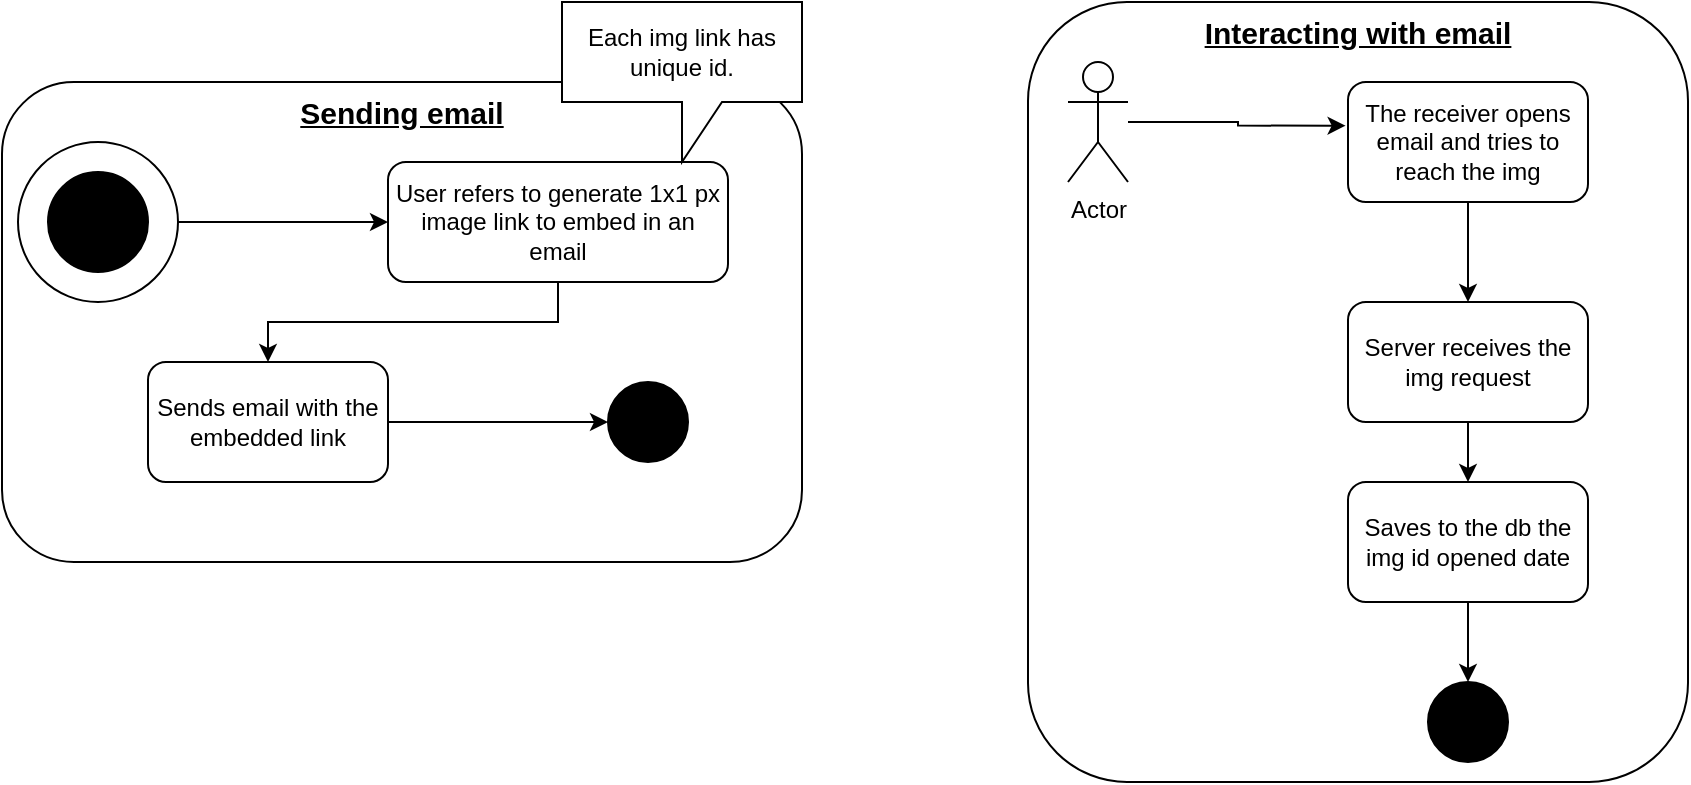 <mxfile version="22.1.21" type="github">
  <diagram id="C5RBs43oDa-KdzZeNtuy" name="Page-1">
    <mxGraphModel dx="629" dy="316" grid="1" gridSize="10" guides="1" tooltips="1" connect="1" arrows="1" fold="1" page="1" pageScale="1" pageWidth="827" pageHeight="1169" math="0" shadow="0">
      <root>
        <mxCell id="WIyWlLk6GJQsqaUBKTNV-0" />
        <mxCell id="WIyWlLk6GJQsqaUBKTNV-1" parent="WIyWlLk6GJQsqaUBKTNV-0" />
        <mxCell id="5yLHUb0raLHYCu0k9t0y-6" style="edgeStyle=orthogonalEdgeStyle;rounded=0;orthogonalLoop=1;jettySize=auto;html=1;entryX=0.5;entryY=0;entryDx=0;entryDy=0;movable=0;resizable=0;rotatable=0;deletable=0;editable=0;locked=1;connectable=0;" edge="1" parent="WIyWlLk6GJQsqaUBKTNV-1" source="5yLHUb0raLHYCu0k9t0y-0" target="5yLHUb0raLHYCu0k9t0y-5">
          <mxGeometry relative="1" as="geometry" />
        </mxCell>
        <mxCell id="5yLHUb0raLHYCu0k9t0y-0" value="&lt;div&gt;User refers to generate 1x1 px image link to embed in an email&lt;/div&gt;" style="rounded=1;whiteSpace=wrap;html=1;movable=0;resizable=0;rotatable=0;deletable=0;editable=0;locked=1;connectable=0;" vertex="1" parent="WIyWlLk6GJQsqaUBKTNV-1">
          <mxGeometry x="620" y="120" width="170" height="60" as="geometry" />
        </mxCell>
        <mxCell id="5yLHUb0raLHYCu0k9t0y-4" style="edgeStyle=orthogonalEdgeStyle;rounded=0;orthogonalLoop=1;jettySize=auto;html=1;exitX=1;exitY=0.5;exitDx=0;exitDy=0;entryX=0;entryY=0.5;entryDx=0;entryDy=0;movable=0;resizable=0;rotatable=0;deletable=0;editable=0;locked=1;connectable=0;" edge="1" parent="WIyWlLk6GJQsqaUBKTNV-1" source="5yLHUb0raLHYCu0k9t0y-2" target="5yLHUb0raLHYCu0k9t0y-0">
          <mxGeometry relative="1" as="geometry" />
        </mxCell>
        <mxCell id="5yLHUb0raLHYCu0k9t0y-2" value="" style="ellipse;whiteSpace=wrap;html=1;aspect=fixed;movable=0;resizable=0;rotatable=0;deletable=0;editable=0;locked=1;connectable=0;" vertex="1" parent="WIyWlLk6GJQsqaUBKTNV-1">
          <mxGeometry x="435" y="110" width="80" height="80" as="geometry" />
        </mxCell>
        <mxCell id="5yLHUb0raLHYCu0k9t0y-3" value="" style="ellipse;whiteSpace=wrap;html=1;aspect=fixed;fillColor=#000000;movable=0;resizable=0;rotatable=0;deletable=0;editable=0;locked=1;connectable=0;" vertex="1" parent="WIyWlLk6GJQsqaUBKTNV-1">
          <mxGeometry x="450" y="125" width="50" height="50" as="geometry" />
        </mxCell>
        <mxCell id="5yLHUb0raLHYCu0k9t0y-15" style="edgeStyle=orthogonalEdgeStyle;rounded=0;orthogonalLoop=1;jettySize=auto;html=1;exitX=1;exitY=0.5;exitDx=0;exitDy=0;movable=0;resizable=0;rotatable=0;deletable=0;editable=0;locked=1;connectable=0;" edge="1" parent="WIyWlLk6GJQsqaUBKTNV-1" source="5yLHUb0raLHYCu0k9t0y-5" target="5yLHUb0raLHYCu0k9t0y-11">
          <mxGeometry relative="1" as="geometry" />
        </mxCell>
        <mxCell id="5yLHUb0raLHYCu0k9t0y-5" value="&lt;div&gt;Sends email with the embedded link&lt;/div&gt;" style="rounded=1;whiteSpace=wrap;html=1;movable=0;resizable=0;rotatable=0;deletable=0;editable=0;locked=1;connectable=0;" vertex="1" parent="WIyWlLk6GJQsqaUBKTNV-1">
          <mxGeometry x="500" y="220" width="120" height="60" as="geometry" />
        </mxCell>
        <mxCell id="5yLHUb0raLHYCu0k9t0y-8" value="" style="rounded=1;whiteSpace=wrap;html=1;fillColor=none;movable=0;resizable=0;rotatable=0;deletable=0;editable=0;locked=1;connectable=0;" vertex="1" parent="WIyWlLk6GJQsqaUBKTNV-1">
          <mxGeometry x="427" y="80" width="400" height="240" as="geometry" />
        </mxCell>
        <mxCell id="5yLHUb0raLHYCu0k9t0y-9" value="&lt;font style=&quot;font-size: 15px;&quot;&gt;&lt;u&gt;&lt;b&gt;Sending email&lt;/b&gt;&lt;/u&gt;&lt;/font&gt;" style="text;strokeColor=none;align=center;fillColor=none;html=1;verticalAlign=middle;whiteSpace=wrap;rounded=0;movable=0;resizable=0;rotatable=0;deletable=0;editable=0;locked=1;connectable=0;" vertex="1" parent="WIyWlLk6GJQsqaUBKTNV-1">
          <mxGeometry x="572" y="80" width="110" height="30" as="geometry" />
        </mxCell>
        <mxCell id="5yLHUb0raLHYCu0k9t0y-11" value="" style="ellipse;whiteSpace=wrap;html=1;aspect=fixed;fillColor=#000000;movable=0;resizable=0;rotatable=0;deletable=0;editable=0;locked=1;connectable=0;" vertex="1" parent="WIyWlLk6GJQsqaUBKTNV-1">
          <mxGeometry x="730" y="230" width="40" height="40" as="geometry" />
        </mxCell>
        <mxCell id="5yLHUb0raLHYCu0k9t0y-27" style="edgeStyle=orthogonalEdgeStyle;rounded=0;orthogonalLoop=1;jettySize=auto;html=1;entryX=0.5;entryY=0;entryDx=0;entryDy=0;movable=0;resizable=0;rotatable=0;deletable=0;editable=0;locked=1;connectable=0;" edge="1" parent="WIyWlLk6GJQsqaUBKTNV-1" source="5yLHUb0raLHYCu0k9t0y-18" target="5yLHUb0raLHYCu0k9t0y-21">
          <mxGeometry relative="1" as="geometry" />
        </mxCell>
        <mxCell id="5yLHUb0raLHYCu0k9t0y-18" value="&lt;div&gt;The receiver opens email and tries to reach the img&lt;/div&gt;" style="rounded=1;whiteSpace=wrap;html=1;movable=0;resizable=0;rotatable=0;deletable=0;editable=0;locked=1;connectable=0;" vertex="1" parent="WIyWlLk6GJQsqaUBKTNV-1">
          <mxGeometry x="1100" y="80" width="120" height="60" as="geometry" />
        </mxCell>
        <mxCell id="5yLHUb0raLHYCu0k9t0y-28" style="edgeStyle=orthogonalEdgeStyle;rounded=0;orthogonalLoop=1;jettySize=auto;html=1;entryX=0.5;entryY=0;entryDx=0;entryDy=0;movable=0;resizable=0;rotatable=0;deletable=0;editable=0;locked=1;connectable=0;" edge="1" parent="WIyWlLk6GJQsqaUBKTNV-1" source="5yLHUb0raLHYCu0k9t0y-21" target="5yLHUb0raLHYCu0k9t0y-23">
          <mxGeometry relative="1" as="geometry" />
        </mxCell>
        <mxCell id="5yLHUb0raLHYCu0k9t0y-21" value="Server receives the img request" style="rounded=1;whiteSpace=wrap;html=1;movable=0;resizable=0;rotatable=0;deletable=0;editable=0;locked=1;connectable=0;" vertex="1" parent="WIyWlLk6GJQsqaUBKTNV-1">
          <mxGeometry x="1100" y="190" width="120" height="60" as="geometry" />
        </mxCell>
        <mxCell id="5yLHUb0raLHYCu0k9t0y-22" value="Each img link has unique id." style="shape=callout;whiteSpace=wrap;html=1;perimeter=calloutPerimeter;movable=0;resizable=0;rotatable=0;deletable=0;editable=0;locked=1;connectable=0;" vertex="1" parent="WIyWlLk6GJQsqaUBKTNV-1">
          <mxGeometry x="707" y="40" width="120" height="80" as="geometry" />
        </mxCell>
        <mxCell id="5yLHUb0raLHYCu0k9t0y-30" style="edgeStyle=orthogonalEdgeStyle;rounded=0;orthogonalLoop=1;jettySize=auto;html=1;exitX=0.5;exitY=1;exitDx=0;exitDy=0;entryX=0.5;entryY=0;entryDx=0;entryDy=0;movable=0;resizable=0;rotatable=0;deletable=0;editable=0;locked=1;connectable=0;" edge="1" parent="WIyWlLk6GJQsqaUBKTNV-1" source="5yLHUb0raLHYCu0k9t0y-23" target="5yLHUb0raLHYCu0k9t0y-29">
          <mxGeometry relative="1" as="geometry" />
        </mxCell>
        <mxCell id="5yLHUb0raLHYCu0k9t0y-23" value="Saves to the db the img id opened date" style="rounded=1;whiteSpace=wrap;html=1;movable=0;resizable=0;rotatable=0;deletable=0;editable=0;locked=1;connectable=0;" vertex="1" parent="WIyWlLk6GJQsqaUBKTNV-1">
          <mxGeometry x="1100" y="280" width="120" height="60" as="geometry" />
        </mxCell>
        <mxCell id="5yLHUb0raLHYCu0k9t0y-25" value="Actor" style="shape=umlActor;verticalLabelPosition=bottom;verticalAlign=top;html=1;outlineConnect=0;movable=0;resizable=0;rotatable=0;deletable=0;editable=0;locked=1;connectable=0;" vertex="1" parent="WIyWlLk6GJQsqaUBKTNV-1">
          <mxGeometry x="960" y="70" width="30" height="60" as="geometry" />
        </mxCell>
        <mxCell id="5yLHUb0raLHYCu0k9t0y-26" style="edgeStyle=orthogonalEdgeStyle;rounded=0;orthogonalLoop=1;jettySize=auto;html=1;entryX=-0.01;entryY=0.364;entryDx=0;entryDy=0;entryPerimeter=0;movable=0;resizable=0;rotatable=0;deletable=0;editable=0;locked=1;connectable=0;" edge="1" parent="WIyWlLk6GJQsqaUBKTNV-1" source="5yLHUb0raLHYCu0k9t0y-25" target="5yLHUb0raLHYCu0k9t0y-18">
          <mxGeometry relative="1" as="geometry" />
        </mxCell>
        <mxCell id="5yLHUb0raLHYCu0k9t0y-29" value="" style="ellipse;whiteSpace=wrap;html=1;aspect=fixed;fillColor=#000000;movable=0;resizable=0;rotatable=0;deletable=0;editable=0;locked=1;connectable=0;" vertex="1" parent="WIyWlLk6GJQsqaUBKTNV-1">
          <mxGeometry x="1140" y="380" width="40" height="40" as="geometry" />
        </mxCell>
        <mxCell id="5yLHUb0raLHYCu0k9t0y-31" value="" style="rounded=1;whiteSpace=wrap;html=1;fillColor=none;movable=0;resizable=0;rotatable=0;deletable=0;editable=0;locked=1;connectable=0;" vertex="1" parent="WIyWlLk6GJQsqaUBKTNV-1">
          <mxGeometry x="940" y="40" width="330" height="390" as="geometry" />
        </mxCell>
        <mxCell id="5yLHUb0raLHYCu0k9t0y-33" value="&lt;div style=&quot;font-size: 15px;&quot;&gt;&lt;font style=&quot;font-size: 15px;&quot;&gt;&lt;u&gt;&lt;b&gt;Interacting with email&lt;/b&gt;&lt;/u&gt;&lt;/font&gt;&lt;/div&gt;" style="text;strokeColor=none;align=center;fillColor=none;html=1;verticalAlign=middle;whiteSpace=wrap;rounded=0;movable=0;resizable=0;rotatable=0;deletable=0;editable=0;locked=1;connectable=0;" vertex="1" parent="WIyWlLk6GJQsqaUBKTNV-1">
          <mxGeometry x="1015" y="40" width="180" height="30" as="geometry" />
        </mxCell>
      </root>
    </mxGraphModel>
  </diagram>
</mxfile>
